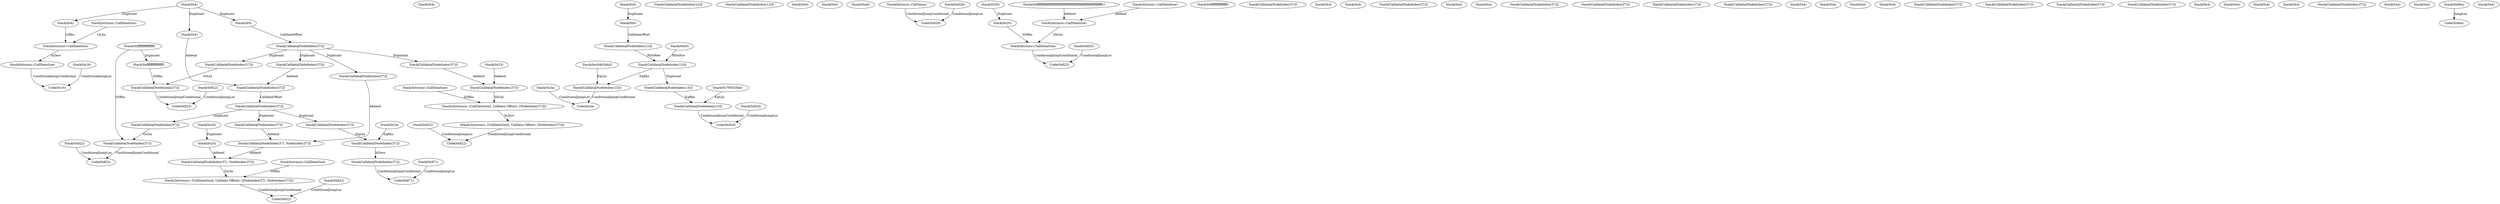 digraph {
    0 [ label = "Code(0x16)" ]
    1 [ label = "Stack(Intrinsic::CallDataSize)" ]
    2 [ label = "Stack(Intrinsic::CallDataSize)" ]
    3 [ label = "Stack(0x4)" ]
    4 [ label = "Stack(0x4)" ]
    5 [ label = "Stack(Intrinsic::CallDataSize)" ]
    6 [ label = "Stack(0x16)" ]
    7 [ label = "Code(0x82d)" ]
    8 [ label = "Stack(Calldata[NodeIndex(13)])" ]
    9 [ label = "Stack(Calldata[NodeIndex(13)])" ]
    10 [ label = "Stack(Calldata[NodeIndex(13)])" ]
    11 [ label = "Stack(Calldata[NodeIndex(13)])" ]
    12 [ label = "Stack(0x0)" ]
    13 [ label = "Stack(0x0)" ]
    14 [ label = "Stack(0xe0)" ]
    15 [ label = "Stack(0x799320bb)" ]
    16 [ label = "Stack(0x82d)" ]
    17 [ label = "Code(0x3a)" ]
    18 [ label = "Stack(Calldata[NodeIndex(13)])" ]
    19 [ label = "Stack(Calldata[NodeIndex(13)])" ]
    20 [ label = "Stack(Calldata[NodeIndex(13)])" ]
    21 [ label = "Stack(0x0)" ]
    22 [ label = "Stack(0x0)" ]
    23 [ label = "Stack(0xe0)" ]
    24 [ label = "Stack(0xc64b3bb5)" ]
    25 [ label = "Stack(0x3a)" ]
    26 [ label = "Code(0x829)" ]
    27 [ label = "Stack(Intrinsic::CallValue)" ]
    28 [ label = "Stack(0x829)" ]
    29 [ label = "Code(0x825)" ]
    30 [ label = "Stack(Intrinsic::CallDataSize)" ]
    31 [ label = "Stack(0x20)" ]
    32 [ label = "Stack(0x20)" ]
    33 [ label = "Stack(Intrinsic::CallDataSize)" ]
    34 [ label = "Stack(0xfffffffffffffffffffffffffffffffffffffffffffffffffffffffffffffffc)" ]
    35 [ label = "Stack(Intrinsic::CallDataSize)" ]
    36 [ label = "Stack(0x825)" ]
    37 [ label = "Code(0x822)" ]
    38 [ label = "Stack(Calldata[NodeIndex(37)])" ]
    39 [ label = "Stack(0xffffffffffffffff)" ]
    40 [ label = "Stack(0xffffffffffffffff)" ]
    41 [ label = "Stack(Calldata[NodeIndex(37)])" ]
    42 [ label = "Stack(Calldata[NodeIndex(37)])" ]
    43 [ label = "Stack(0x4)" ]
    44 [ label = "Stack(0x4)" ]
    45 [ label = "Stack(0x822)" ]
    46 [ label = "Code(0x822)" ]
    47 [ label = "Stack((Intrinsics: [CallDataSize], Calldata Offsets: [NodeIndex(37)]))" ]
    48 [ label = "Stack((Intrinsics: [CallDataSize], Calldata Offsets: [NodeIndex(37)]))" ]
    49 [ label = "Stack(Intrinsic::CallDataSize)" ]
    50 [ label = "Stack(Calldata[NodeIndex(37)])" ]
    51 [ label = "Stack(0x23)" ]
    52 [ label = "Stack(Calldata[NodeIndex(37)])" ]
    53 [ label = "Stack(Calldata[NodeIndex(37)])" ]
    54 [ label = "Stack(0x4)" ]
    55 [ label = "Stack(0x4)" ]
    56 [ label = "Stack(0x822)" ]
    57 [ label = "Code(0x822)" ]
    58 [ label = "Stack(Calldata[NodeIndex(37)])" ]
    59 [ label = "Stack(0xffffffffffffffff)" ]
    60 [ label = "Stack(Calldata[NodeIndex(37)])" ]
    61 [ label = "Stack(Calldata[NodeIndex(37)])" ]
    62 [ label = "Stack(Calldata[NodeIndex(37)])" ]
    63 [ label = "Stack(Calldata[NodeIndex(37)])" ]
    64 [ label = "Stack(Calldata[NodeIndex(37)])" ]
    65 [ label = "Stack(0x4)" ]
    66 [ label = "Stack(0x4)" ]
    67 [ label = "Stack(0x4)" ]
    68 [ label = "Stack(0x4)" ]
    69 [ label = "Stack(0x822)" ]
    70 [ label = "Code(0x822)" ]
    71 [ label = "Stack((Intrinsics: [CallDataSize], Calldata Offsets: [NodeIndex(37), NodeIndex(37)]))" ]
    72 [ label = "Stack(Intrinsic::CallDataSize)" ]
    73 [ label = "Stack(Calldata[NodeIndex(37), NodeIndex(37)])" ]
    74 [ label = "Stack(0x24)" ]
    75 [ label = "Stack(0x24)" ]
    76 [ label = "Stack(Calldata[NodeIndex(37), NodeIndex(37)])" ]
    77 [ label = "Stack(Calldata[NodeIndex(37)])" ]
    78 [ label = "Stack(Calldata[NodeIndex(37)])" ]
    79 [ label = "Stack(Calldata[NodeIndex(37)])" ]
    80 [ label = "Stack(Calldata[NodeIndex(37)])" ]
    81 [ label = "Stack(Calldata[NodeIndex(37)])" ]
    82 [ label = "Stack(0x4)" ]
    83 [ label = "Stack(0x4)" ]
    84 [ label = "Stack(0x4)" ]
    85 [ label = "Stack(0x4)" ]
    86 [ label = "Stack(Calldata[NodeIndex(37)])" ]
    87 [ label = "Stack(Calldata[NodeIndex(37)])" ]
    88 [ label = "Stack(0x4)" ]
    89 [ label = "Stack(0x4)" ]
    90 [ label = "Stack(0x822)" ]
    91 [ label = "Code(0x86a)" ]
    92 [ label = "Stack(0x86a)" ]
    93 [ label = "Code(0x871)" ]
    94 [ label = "Stack(Calldata[NodeIndex(37)])" ]
    95 [ label = "Stack(Calldata[NodeIndex(37)])" ]
    96 [ label = "Stack(0x2a)" ]
    97 [ label = "Stack(Calldata[NodeIndex(37)])" ]
    98 [ label = "Stack(Calldata[NodeIndex(37)])" ]
    99 [ label = "Stack(Calldata[NodeIndex(37)])" ]
    100 [ label = "Stack(Calldata[NodeIndex(37)])" ]
    101 [ label = "Stack(Calldata[NodeIndex(37)])" ]
    102 [ label = "Stack(0x4)" ]
    103 [ label = "Stack(0x4)" ]
    104 [ label = "Stack(0x4)" ]
    105 [ label = "Stack(0x4)" ]
    106 [ label = "Stack(0x871)" ]
    105 -> 3 [ label = "Duplicant" ]
    5 -> 2 [ label = "LtLhs" ]
    3 -> 2 [ label = "LtRhs" ]
    2 -> 1 [ label = "IsZero" ]
    6 -> 0 [ label = "ConditionalJumpLoc" ]
    1 -> 0 [ label = "ConditionalJumpConditional" ]
    22 -> 21 [ label = "Duplicant" ]
    21 -> 20 [ label = "CalldataOffset" ]
    23 -> 19 [ label = "RShiftor" ]
    20 -> 19 [ label = "RShiftee" ]
    19 -> 9 [ label = "Duplicant" ]
    15 -> 8 [ label = "EqLhs" ]
    9 -> 8 [ label = "EqRhs" ]
    16 -> 7 [ label = "ConditionalJumpLoc" ]
    8 -> 7 [ label = "ConditionalJumpConditional" ]
    24 -> 18 [ label = "EqLhs" ]
    19 -> 18 [ label = "EqRhs" ]
    25 -> 17 [ label = "ConditionalJumpLoc" ]
    18 -> 17 [ label = "ConditionalJumpConditional" ]
    28 -> 26 [ label = "ConditionalJumpLoc" ]
    27 -> 26 [ label = "ConditionalJumpConditional" ]
    32 -> 31 [ label = "Duplicant" ]
    35 -> 33 [ label = "Addend" ]
    34 -> 33 [ label = "Addend" ]
    33 -> 30 [ label = "SltLhs" ]
    31 -> 30 [ label = "SltRhs" ]
    36 -> 29 [ label = "ConditionalJumpLoc" ]
    30 -> 29 [ label = "ConditionalJumpConditional" ]
    105 -> 102 [ label = "Duplicant" ]
    102 -> 101 [ label = "CalldataOffset" ]
    59 -> 39 [ label = "Duplicant" ]
    101 -> 41 [ label = "Duplicant" ]
    41 -> 38 [ label = "GtLhs" ]
    39 -> 38 [ label = "GtRhs" ]
    45 -> 37 [ label = "ConditionalJumpLoc" ]
    38 -> 37 [ label = "ConditionalJumpConditional" ]
    101 -> 52 [ label = "Duplicant" ]
    52 -> 50 [ label = "Addend" ]
    51 -> 50 [ label = "Addend" ]
    50 -> 48 [ label = "SltLhs" ]
    49 -> 48 [ label = "SltRhs" ]
    48 -> 47 [ label = "IsZero" ]
    56 -> 46 [ label = "ConditionalJumpLoc" ]
    47 -> 46 [ label = "ConditionalJumpConditional" ]
    101 -> 100 [ label = "Duplicant" ]
    105 -> 104 [ label = "Duplicant" ]
    104 -> 99 [ label = "Addend" ]
    100 -> 99 [ label = "Addend" ]
    99 -> 98 [ label = "CalldataOffset" ]
    98 -> 60 [ label = "Duplicant" ]
    60 -> 58 [ label = "GtLhs" ]
    59 -> 58 [ label = "GtRhs" ]
    69 -> 57 [ label = "ConditionalJumpLoc" ]
    58 -> 57 [ label = "ConditionalJumpConditional" ]
    75 -> 74 [ label = "Duplicant" ]
    98 -> 77 [ label = "Duplicant" ]
    101 -> 86 [ label = "Duplicant" ]
    86 -> 76 [ label = "Addend" ]
    77 -> 76 [ label = "Addend" ]
    76 -> 73 [ label = "Addend" ]
    74 -> 73 [ label = "Addend" ]
    73 -> 71 [ label = "GtLhs" ]
    72 -> 71 [ label = "GtRhs" ]
    90 -> 70 [ label = "ConditionalJumpLoc" ]
    71 -> 70 [ label = "ConditionalJumpConditional" ]
    98 -> 97 [ label = "Duplicant" ]
    97 -> 95 [ label = "EqLhs" ]
    96 -> 95 [ label = "EqRhs" ]
    92 -> 91 [ label = "JumpLoc" ]
    95 -> 94 [ label = "IsZero" ]
    106 -> 93 [ label = "ConditionalJumpLoc" ]
    94 -> 93 [ label = "ConditionalJumpConditional" ]
}
